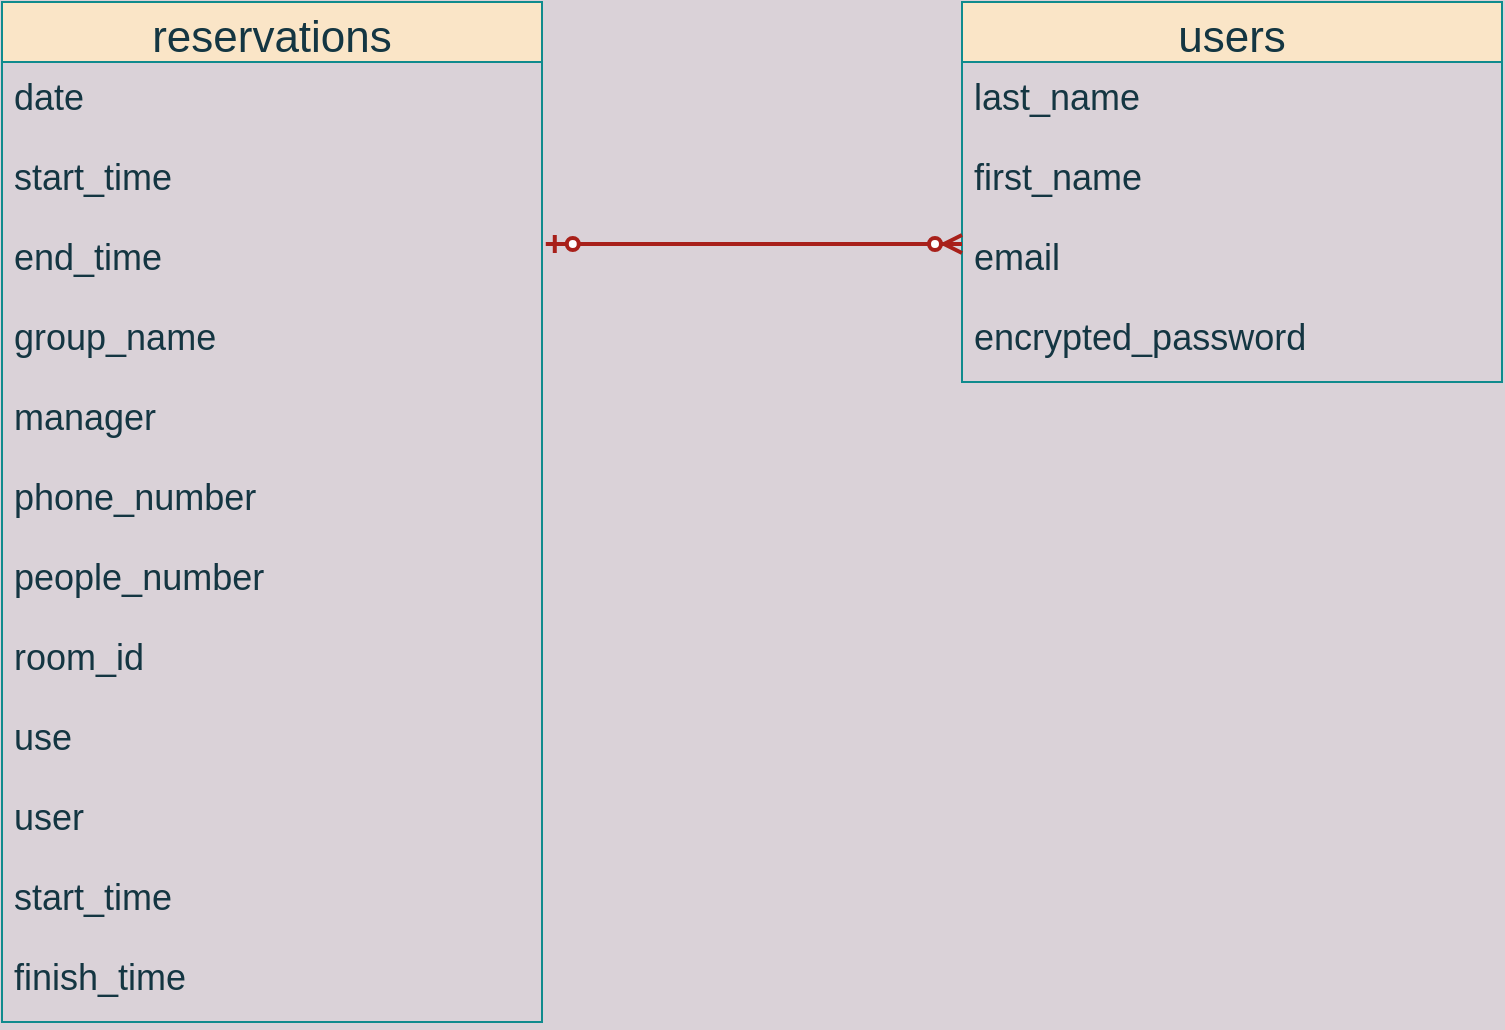 <mxfile>
    <diagram id="V0sVcFjTYdBYmJDRwtOW" name="ページ1">
        <mxGraphModel dx="273" dy="680" grid="1" gridSize="10" guides="1" tooltips="1" connect="1" arrows="1" fold="1" page="0" pageScale="1" pageWidth="827" pageHeight="1169" background="#DAD2D8" math="0" shadow="0">
            <root>
                <mxCell id="0"/>
                <mxCell id="1" parent="0"/>
                <mxCell id="2" value="users" style="swimlane;fontStyle=0;childLayout=stackLayout;horizontal=1;startSize=30;horizontalStack=0;resizeParent=1;resizeParentMax=0;resizeLast=0;collapsible=1;marginBottom=0;align=center;fontSize=22;fillColor=#FAE5C7;strokeColor=#0F8B8D;fontColor=#143642;spacing=4;glass=0;" parent="1" vertex="1">
                    <mxGeometry x="540" y="240" width="270" height="190" as="geometry"/>
                </mxCell>
                <mxCell id="3" value="last_name" style="text;strokeColor=none;fillColor=none;spacingLeft=4;spacingRight=4;overflow=hidden;rotatable=0;points=[[0,0.5],[1,0.5]];portConstraint=eastwest;fontSize=18;fontColor=#143642;" parent="2" vertex="1">
                    <mxGeometry y="30" width="270" height="40" as="geometry"/>
                </mxCell>
                <mxCell id="4" value="first_name" style="text;strokeColor=none;fillColor=none;spacingLeft=4;spacingRight=4;overflow=hidden;rotatable=0;points=[[0,0.5],[1,0.5]];portConstraint=eastwest;fontSize=18;fontColor=#143642;" parent="2" vertex="1">
                    <mxGeometry y="70" width="270" height="40" as="geometry"/>
                </mxCell>
                <mxCell id="6" value="email" style="text;strokeColor=none;fillColor=none;spacingLeft=4;spacingRight=4;overflow=hidden;rotatable=0;points=[[0,0.5],[1,0.5]];portConstraint=eastwest;fontSize=18;fontColor=#143642;" parent="2" vertex="1">
                    <mxGeometry y="110" width="270" height="40" as="geometry"/>
                </mxCell>
                <mxCell id="5" value="encrypted_password" style="text;strokeColor=none;fillColor=none;spacingLeft=4;spacingRight=4;overflow=hidden;rotatable=0;points=[[0,0.5],[1,0.5]];portConstraint=eastwest;fontSize=18;fontColor=#143642;" parent="2" vertex="1">
                    <mxGeometry y="150" width="270" height="40" as="geometry"/>
                </mxCell>
                <mxCell id="8" value="reservations" style="swimlane;fontStyle=0;childLayout=stackLayout;horizontal=1;startSize=30;horizontalStack=0;resizeParent=1;resizeParentMax=0;resizeLast=0;collapsible=1;marginBottom=0;align=center;fontSize=22;fillColor=#FAE5C7;strokeColor=#0F8B8D;fontColor=#143642;spacing=4;glass=0;" parent="1" vertex="1">
                    <mxGeometry x="60" y="240" width="270" height="510" as="geometry"/>
                </mxCell>
                <mxCell id="9" value="date" style="text;strokeColor=none;fillColor=none;spacingLeft=4;spacingRight=4;overflow=hidden;rotatable=0;points=[[0,0.5],[1,0.5]];portConstraint=eastwest;fontSize=18;fontColor=#143642;" parent="8" vertex="1">
                    <mxGeometry y="30" width="270" height="40" as="geometry"/>
                </mxCell>
                <mxCell id="10" value="start_time" style="text;strokeColor=none;fillColor=none;spacingLeft=4;spacingRight=4;overflow=hidden;rotatable=0;points=[[0,0.5],[1,0.5]];portConstraint=eastwest;fontSize=18;fontColor=#143642;" parent="8" vertex="1">
                    <mxGeometry y="70" width="270" height="40" as="geometry"/>
                </mxCell>
                <mxCell id="11" value="end_time" style="text;strokeColor=none;fillColor=none;spacingLeft=4;spacingRight=4;overflow=hidden;rotatable=0;points=[[0,0.5],[1,0.5]];portConstraint=eastwest;fontSize=18;fontColor=#143642;" parent="8" vertex="1">
                    <mxGeometry y="110" width="270" height="40" as="geometry"/>
                </mxCell>
                <mxCell id="13" value="group_name" style="text;strokeColor=none;fillColor=none;spacingLeft=4;spacingRight=4;overflow=hidden;rotatable=0;points=[[0,0.5],[1,0.5]];portConstraint=eastwest;fontSize=18;fontColor=#143642;" parent="8" vertex="1">
                    <mxGeometry y="150" width="270" height="40" as="geometry"/>
                </mxCell>
                <mxCell id="14" value="manager" style="text;strokeColor=none;fillColor=none;spacingLeft=4;spacingRight=4;overflow=hidden;rotatable=0;points=[[0,0.5],[1,0.5]];portConstraint=eastwest;fontSize=18;fontColor=#143642;" parent="8" vertex="1">
                    <mxGeometry y="190" width="270" height="40" as="geometry"/>
                </mxCell>
                <mxCell id="15" value="phone_number" style="text;strokeColor=none;fillColor=none;spacingLeft=4;spacingRight=4;overflow=hidden;rotatable=0;points=[[0,0.5],[1,0.5]];portConstraint=eastwest;fontSize=18;fontColor=#143642;" parent="8" vertex="1">
                    <mxGeometry y="230" width="270" height="40" as="geometry"/>
                </mxCell>
                <mxCell id="16" value="people_number" style="text;strokeColor=none;fillColor=none;spacingLeft=4;spacingRight=4;overflow=hidden;rotatable=0;points=[[0,0.5],[1,0.5]];portConstraint=eastwest;fontSize=18;fontColor=#143642;" parent="8" vertex="1">
                    <mxGeometry y="270" width="270" height="40" as="geometry"/>
                </mxCell>
                <mxCell id="17" value="room_id" style="text;strokeColor=none;fillColor=none;spacingLeft=4;spacingRight=4;overflow=hidden;rotatable=0;points=[[0,0.5],[1,0.5]];portConstraint=eastwest;fontSize=18;fontColor=#143642;" parent="8" vertex="1">
                    <mxGeometry y="310" width="270" height="40" as="geometry"/>
                </mxCell>
                <mxCell id="19" value="use" style="text;strokeColor=none;fillColor=none;spacingLeft=4;spacingRight=4;overflow=hidden;rotatable=0;points=[[0,0.5],[1,0.5]];portConstraint=eastwest;fontSize=18;fontColor=#143642;" vertex="1" parent="8">
                    <mxGeometry y="350" width="270" height="40" as="geometry"/>
                </mxCell>
                <mxCell id="20" value="user" style="text;strokeColor=none;fillColor=none;spacingLeft=4;spacingRight=4;overflow=hidden;rotatable=0;points=[[0,0.5],[1,0.5]];portConstraint=eastwest;fontSize=18;fontColor=#143642;" vertex="1" parent="8">
                    <mxGeometry y="390" width="270" height="40" as="geometry"/>
                </mxCell>
                <mxCell id="21" value="start_time" style="text;strokeColor=none;fillColor=none;spacingLeft=4;spacingRight=4;overflow=hidden;rotatable=0;points=[[0,0.5],[1,0.5]];portConstraint=eastwest;fontSize=18;fontColor=#143642;" vertex="1" parent="8">
                    <mxGeometry y="430" width="270" height="40" as="geometry"/>
                </mxCell>
                <mxCell id="12" value="finish_time" style="text;strokeColor=none;fillColor=none;spacingLeft=4;spacingRight=4;overflow=hidden;rotatable=0;points=[[0,0.5],[1,0.5]];portConstraint=eastwest;fontSize=18;fontColor=#143642;" parent="8" vertex="1">
                    <mxGeometry y="470" width="270" height="40" as="geometry"/>
                </mxCell>
                <mxCell id="18" value="" style="edgeStyle=entityRelationEdgeStyle;fontSize=12;html=1;endArrow=ERzeroToMany;startArrow=ERzeroToOne;fontColor=#143642;strokeColor=#A8201A;fillColor=#FAE5C7;exitX=1.007;exitY=0.275;exitDx=0;exitDy=0;exitPerimeter=0;jumpSize=6;strokeWidth=2;targetPerimeterSpacing=3;" parent="1" source="11" edge="1">
                    <mxGeometry width="100" height="100" relative="1" as="geometry">
                        <mxPoint x="390" y="450" as="sourcePoint"/>
                        <mxPoint x="540" y="361" as="targetPoint"/>
                    </mxGeometry>
                </mxCell>
            </root>
        </mxGraphModel>
    </diagram>
</mxfile>